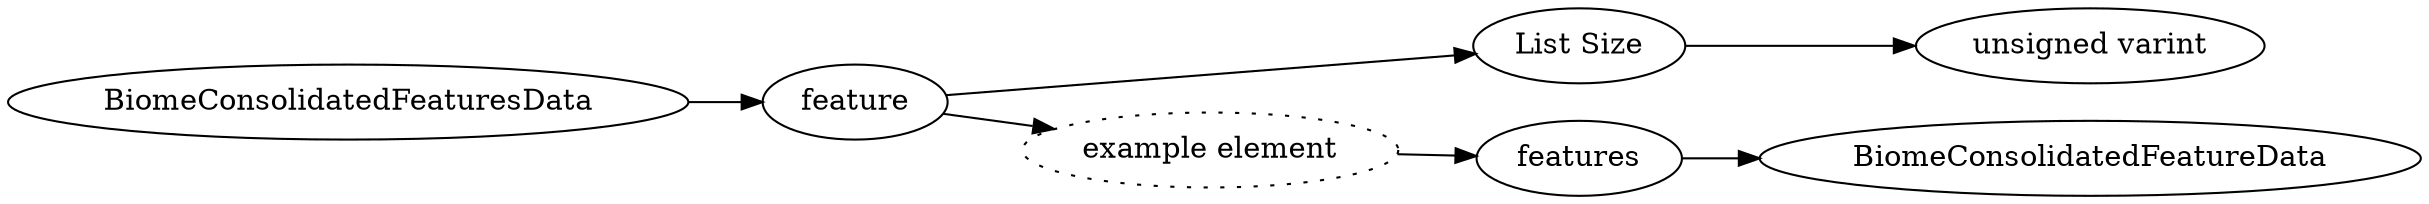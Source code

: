 digraph "BiomeConsolidatedFeaturesData" {
rankdir = LR
88
88 -> 89
89 -> 90
90 -> 91
89 -> 92
92 -> 93
93 -> 141

88 [label="BiomeConsolidatedFeaturesData",comment="name: \"BiomeConsolidatedFeaturesData\", typeName: \"\", id: 88, branchId: 0, recurseId: -1, attributes: 0, notes: \"\""];
89 [label="feature",comment="name: \"feature\", typeName: \"\", id: 89, branchId: 0, recurseId: -1, attributes: 8, notes: \"\""];
90 [label="List Size",comment="name: \"List Size\", typeName: \"\", id: 90, branchId: 0, recurseId: -1, attributes: 0, notes: \"\""];
91 [label="unsigned varint",comment="name: \"unsigned varint\", typeName: \"\", id: 91, branchId: 0, recurseId: -1, attributes: 512, notes: \"\""];
92 [label="example element",style=dotted,comment="name: \"example element\", typeName: \"\", id: 92, branchId: 0, recurseId: -1, attributes: 16, notes: \"\""];
93 [label="features",comment="name: \"features\", typeName: \"BiomeConsolidatedFeatureData\", id: 93, branchId: 0, recurseId: -1, attributes: 256, notes: \"\""];
141 [label="BiomeConsolidatedFeatureData",comment="name: \"BiomeConsolidatedFeatureData\", typeName: \"\", id: 141, branchId: 0, recurseId: -1, attributes: 512, notes: \"\""];
{ rank = max;91;141}

}
